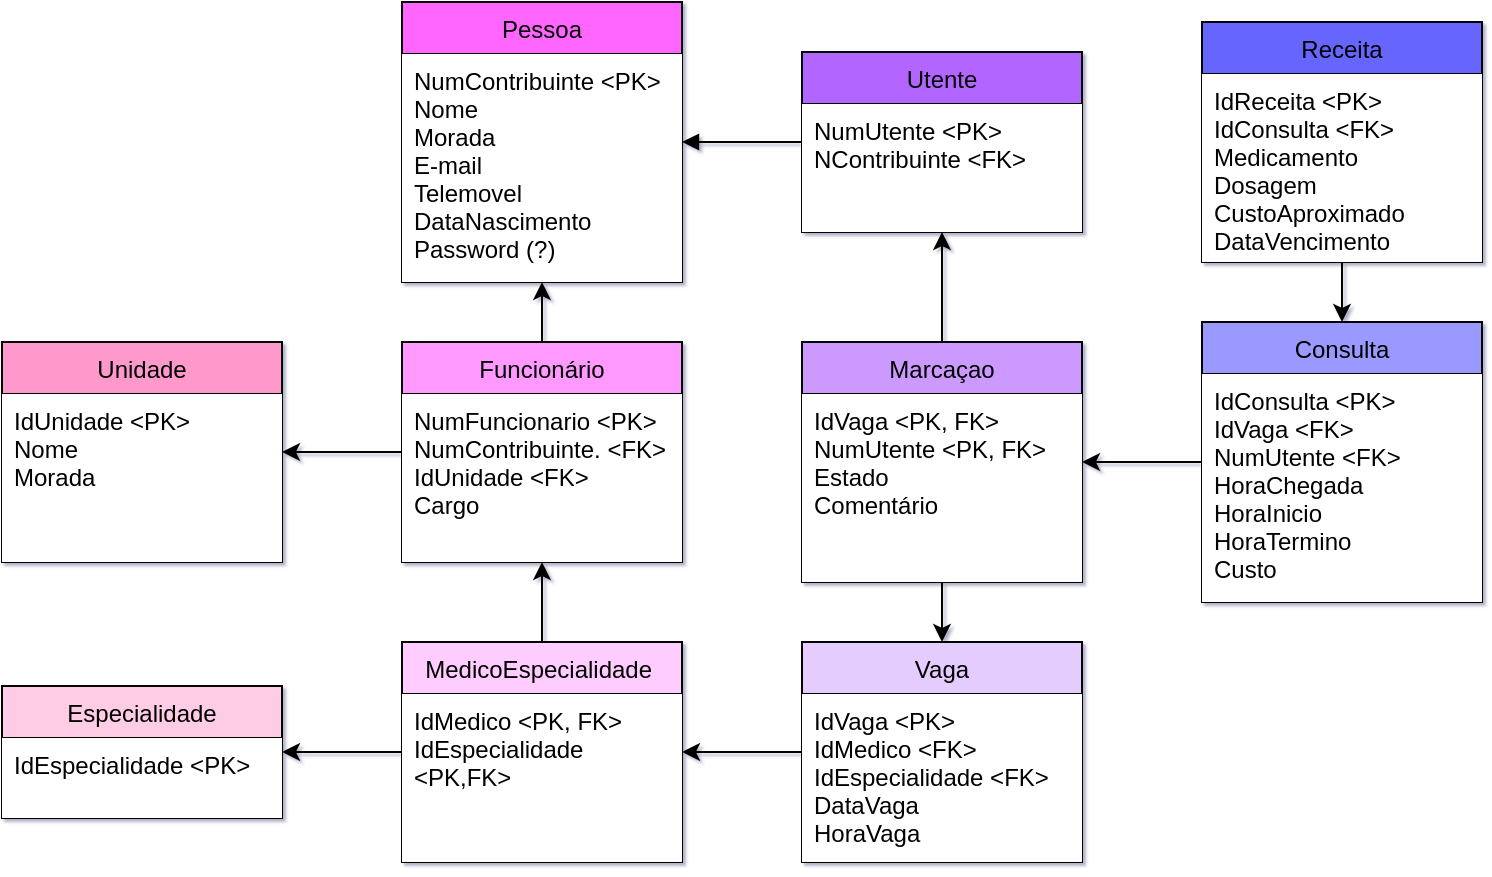 <mxfile version="14.3.1" type="device"><diagram id="Q9BZDId7n0OVeMf43CLv" name="Page-1"><mxGraphModel dx="868" dy="434" grid="1" gridSize="10" guides="1" tooltips="1" connect="1" arrows="1" fold="1" page="1" pageScale="1" pageWidth="827" pageHeight="1169" background="#ffffff" math="0" shadow="1"><root><mxCell id="0"/><mxCell id="1" parent="0"/><mxCell id="XakfCyKVf9jlZDZjN3ip-11" style="edgeStyle=orthogonalEdgeStyle;rounded=0;orthogonalLoop=1;jettySize=auto;html=1;entryX=0.5;entryY=0;entryDx=0;entryDy=0;endArrow=none;endFill=0;startArrow=classic;startFill=1;" parent="1" source="XakfCyKVf9jlZDZjN3ip-2" target="XakfCyKVf9jlZDZjN3ip-6" edge="1"><mxGeometry relative="1" as="geometry"/></mxCell><mxCell id="XakfCyKVf9jlZDZjN3ip-13" style="edgeStyle=orthogonalEdgeStyle;rounded=0;orthogonalLoop=1;jettySize=auto;html=1;entryX=0;entryY=0.5;entryDx=0;entryDy=0;endArrow=none;endFill=0;startArrow=block;startFill=1;" parent="1" source="XakfCyKVf9jlZDZjN3ip-2" target="XakfCyKVf9jlZDZjN3ip-8" edge="1"><mxGeometry relative="1" as="geometry"/></mxCell><mxCell id="XakfCyKVf9jlZDZjN3ip-2" value="Pessoa" style="swimlane;fontStyle=0;childLayout=stackLayout;horizontal=1;startSize=26;horizontalStack=0;resizeParent=1;resizeParentMax=0;resizeLast=0;collapsible=1;marginBottom=0;fillColor=#FF66FF;" parent="1" vertex="1"><mxGeometry x="760" y="60" width="140" height="140" as="geometry"/></mxCell><mxCell id="XakfCyKVf9jlZDZjN3ip-5" value="NumContribuinte &lt;PK&gt;&#10;Nome&#10;Morada&#10;E-mail&#10;Telemovel&#10;DataNascimento&#10;Password (?)" style="text;strokeColor=none;align=left;verticalAlign=top;spacingLeft=4;spacingRight=4;overflow=hidden;rotatable=0;points=[[0,0.5],[1,0.5]];portConstraint=eastwest;fillColor=#ffffff;" parent="XakfCyKVf9jlZDZjN3ip-2" vertex="1"><mxGeometry y="26" width="140" height="114" as="geometry"/></mxCell><mxCell id="XakfCyKVf9jlZDZjN3ip-6" value="Funcionário" style="swimlane;fontStyle=0;childLayout=stackLayout;horizontal=1;startSize=26;horizontalStack=0;resizeParent=1;resizeParentMax=0;resizeLast=0;collapsible=1;marginBottom=0;fillColor=#FF99FF;" parent="1" vertex="1"><mxGeometry x="760" y="230" width="140" height="110" as="geometry"/></mxCell><mxCell id="XakfCyKVf9jlZDZjN3ip-7" value="NumFuncionario &lt;PK&gt;&#10;NumContribuinte. &lt;FK&gt;&#10;IdUnidade &lt;FK&gt;&#10;Cargo" style="text;strokeColor=none;align=left;verticalAlign=top;spacingLeft=4;spacingRight=4;overflow=hidden;rotatable=0;points=[[0,0.5],[1,0.5]];portConstraint=eastwest;fillColor=#ffffff;" parent="XakfCyKVf9jlZDZjN3ip-6" vertex="1"><mxGeometry y="26" width="140" height="84" as="geometry"/></mxCell><mxCell id="XakfCyKVf9jlZDZjN3ip-8" value="Utente" style="swimlane;fontStyle=0;childLayout=stackLayout;horizontal=1;startSize=26;horizontalStack=0;resizeParent=1;resizeParentMax=0;resizeLast=0;collapsible=1;marginBottom=0;fillColor=#B266FF;" parent="1" vertex="1"><mxGeometry x="960" y="85" width="140" height="90" as="geometry"/></mxCell><mxCell id="XakfCyKVf9jlZDZjN3ip-9" value="NumUtente &lt;PK&gt;&#10;NContribuinte &lt;FK&gt;&#10;" style="text;strokeColor=none;align=left;verticalAlign=top;spacingLeft=4;spacingRight=4;overflow=hidden;rotatable=0;points=[[0,0.5],[1,0.5]];portConstraint=eastwest;fillColor=#ffffff;" parent="XakfCyKVf9jlZDZjN3ip-8" vertex="1"><mxGeometry y="26" width="140" height="64" as="geometry"/></mxCell><mxCell id="XakfCyKVf9jlZDZjN3ip-80" style="edgeStyle=orthogonalEdgeStyle;rounded=0;orthogonalLoop=1;jettySize=auto;html=1;entryX=1;entryY=0.5;entryDx=0;entryDy=0;startArrow=none;startFill=0;endArrow=classic;endFill=1;" parent="1" source="XakfCyKVf9jlZDZjN3ip-14" target="XakfCyKVf9jlZDZjN3ip-73" edge="1"><mxGeometry relative="1" as="geometry"/></mxCell><mxCell id="XakfCyKVf9jlZDZjN3ip-14" value="Consulta" style="swimlane;fontStyle=0;childLayout=stackLayout;horizontal=1;startSize=26;horizontalStack=0;resizeParent=1;resizeParentMax=0;resizeLast=0;collapsible=1;marginBottom=0;fillColor=#9999FF;" parent="1" vertex="1"><mxGeometry x="1160" y="220" width="140" height="140" as="geometry"/></mxCell><mxCell id="XakfCyKVf9jlZDZjN3ip-15" value="IdConsulta &lt;PK&gt;&#10;IdVaga &lt;FK&gt;&#10;NumUtente &lt;FK&gt;&#10;HoraChegada &#10;HoraInicio&#10;HoraTermino&#10;Custo" style="text;strokeColor=none;align=left;verticalAlign=top;spacingLeft=4;spacingRight=4;overflow=hidden;rotatable=0;points=[[0,0.5],[1,0.5]];portConstraint=eastwest;fillColor=#ffffff;" parent="XakfCyKVf9jlZDZjN3ip-14" vertex="1"><mxGeometry y="26" width="140" height="114" as="geometry"/></mxCell><mxCell id="XakfCyKVf9jlZDZjN3ip-21" style="edgeStyle=orthogonalEdgeStyle;rounded=0;orthogonalLoop=1;jettySize=auto;html=1;startArrow=none;startFill=0;endArrow=classic;endFill=1;" parent="1" source="XakfCyKVf9jlZDZjN3ip-19" target="XakfCyKVf9jlZDZjN3ip-6" edge="1"><mxGeometry relative="1" as="geometry"/></mxCell><mxCell id="XakfCyKVf9jlZDZjN3ip-72" style="edgeStyle=orthogonalEdgeStyle;rounded=0;orthogonalLoop=1;jettySize=auto;html=1;startArrow=classic;startFill=1;endArrow=none;endFill=0;" parent="1" source="XakfCyKVf9jlZDZjN3ip-19" target="XakfCyKVf9jlZDZjN3ip-68" edge="1"><mxGeometry relative="1" as="geometry"/></mxCell><mxCell id="XakfCyKVf9jlZDZjN3ip-19" value="MedicoEspecialidade " style="swimlane;fontStyle=0;childLayout=stackLayout;horizontal=1;startSize=26;horizontalStack=0;resizeParent=1;resizeParentMax=0;resizeLast=0;collapsible=1;marginBottom=0;fillColor=#FFCCFF;" parent="1" vertex="1"><mxGeometry x="760" y="380" width="140" height="110" as="geometry"/></mxCell><mxCell id="XakfCyKVf9jlZDZjN3ip-20" value="IdMedico &lt;PK, FK&gt;&#10;IdEspecialidade &#10;&lt;PK,FK&gt;" style="text;strokeColor=none;align=left;verticalAlign=top;spacingLeft=4;spacingRight=4;overflow=hidden;rotatable=0;points=[[0,0.5],[1,0.5]];portConstraint=eastwest;fillColor=#ffffff;" parent="XakfCyKVf9jlZDZjN3ip-19" vertex="1"><mxGeometry y="26" width="140" height="84" as="geometry"/></mxCell><mxCell id="XakfCyKVf9jlZDZjN3ip-71" style="edgeStyle=orthogonalEdgeStyle;rounded=0;orthogonalLoop=1;jettySize=auto;html=1;startArrow=classic;startFill=1;endArrow=none;endFill=0;" parent="1" source="XakfCyKVf9jlZDZjN3ip-22" target="XakfCyKVf9jlZDZjN3ip-19" edge="1"><mxGeometry relative="1" as="geometry"/></mxCell><mxCell id="XakfCyKVf9jlZDZjN3ip-22" value="Especialidade" style="swimlane;fontStyle=0;childLayout=stackLayout;horizontal=1;startSize=26;horizontalStack=0;resizeParent=1;resizeParentMax=0;resizeLast=0;collapsible=1;marginBottom=0;fillColor=#FFCCE6;" parent="1" vertex="1"><mxGeometry x="560" y="402" width="140" height="66" as="geometry"/></mxCell><mxCell id="XakfCyKVf9jlZDZjN3ip-23" value="IdEspecialidade &lt;PK&gt;" style="text;strokeColor=none;align=left;verticalAlign=top;spacingLeft=4;spacingRight=4;overflow=hidden;rotatable=0;points=[[0,0.5],[1,0.5]];portConstraint=eastwest;fillColor=#ffffff;" parent="XakfCyKVf9jlZDZjN3ip-22" vertex="1"><mxGeometry y="26" width="140" height="40" as="geometry"/></mxCell><mxCell id="XakfCyKVf9jlZDZjN3ip-28" style="edgeStyle=orthogonalEdgeStyle;rounded=0;orthogonalLoop=1;jettySize=auto;html=1;startArrow=classic;startFill=1;endArrow=none;endFill=0;" parent="1" source="XakfCyKVf9jlZDZjN3ip-26" target="XakfCyKVf9jlZDZjN3ip-6" edge="1"><mxGeometry relative="1" as="geometry"/></mxCell><mxCell id="XakfCyKVf9jlZDZjN3ip-26" value="Unidade" style="swimlane;fontStyle=0;childLayout=stackLayout;horizontal=1;startSize=26;horizontalStack=0;resizeParent=1;resizeParentMax=0;resizeLast=0;collapsible=1;marginBottom=0;fillColor=#FF99CC;" parent="1" vertex="1"><mxGeometry x="560" y="230" width="140" height="110" as="geometry"/></mxCell><mxCell id="XakfCyKVf9jlZDZjN3ip-27" value="IdUnidade &lt;PK&gt;&#10;Nome&#10;Morada&#10;" style="text;strokeColor=none;align=left;verticalAlign=top;spacingLeft=4;spacingRight=4;overflow=hidden;rotatable=0;points=[[0,0.5],[1,0.5]];portConstraint=eastwest;fillColor=#ffffff;" parent="XakfCyKVf9jlZDZjN3ip-26" vertex="1"><mxGeometry y="26" width="140" height="84" as="geometry"/></mxCell><mxCell id="XakfCyKVf9jlZDZjN3ip-68" value="Vaga" style="swimlane;fontStyle=0;childLayout=stackLayout;horizontal=1;startSize=26;horizontalStack=0;resizeParent=1;resizeParentMax=0;resizeLast=0;collapsible=1;marginBottom=0;fillColor=#E5CCFF;" parent="1" vertex="1"><mxGeometry x="960" y="380" width="140" height="110" as="geometry"/></mxCell><mxCell id="XakfCyKVf9jlZDZjN3ip-69" value="IdVaga &lt;PK&gt;&#10;IdMedico &lt;FK&gt;&#10;IdEspecialidade &lt;FK&gt;&#10;DataVaga&#10;HoraVaga" style="text;strokeColor=none;align=left;verticalAlign=top;spacingLeft=4;spacingRight=4;overflow=hidden;rotatable=0;points=[[0,0.5],[1,0.5]];portConstraint=eastwest;fillColor=#ffffff;" parent="XakfCyKVf9jlZDZjN3ip-68" vertex="1"><mxGeometry y="26" width="140" height="84" as="geometry"/></mxCell><mxCell id="XakfCyKVf9jlZDZjN3ip-75" style="edgeStyle=orthogonalEdgeStyle;rounded=0;orthogonalLoop=1;jettySize=auto;html=1;startArrow=none;startFill=0;endArrow=classic;endFill=1;" parent="1" source="XakfCyKVf9jlZDZjN3ip-73" target="XakfCyKVf9jlZDZjN3ip-8" edge="1"><mxGeometry relative="1" as="geometry"><mxPoint x="1028" y="195" as="targetPoint"/></mxGeometry></mxCell><mxCell id="XakfCyKVf9jlZDZjN3ip-76" style="edgeStyle=orthogonalEdgeStyle;rounded=0;orthogonalLoop=1;jettySize=auto;html=1;startArrow=none;startFill=0;endArrow=classic;endFill=1;" parent="1" source="XakfCyKVf9jlZDZjN3ip-73" target="XakfCyKVf9jlZDZjN3ip-68" edge="1"><mxGeometry relative="1" as="geometry"/></mxCell><mxCell id="XakfCyKVf9jlZDZjN3ip-73" value="Marcaçao" style="swimlane;fontStyle=0;childLayout=stackLayout;horizontal=1;startSize=26;horizontalStack=0;resizeParent=1;resizeParentMax=0;resizeLast=0;collapsible=1;marginBottom=0;fillColor=#CC99FF;" parent="1" vertex="1"><mxGeometry x="960" y="230" width="140" height="120" as="geometry"/></mxCell><mxCell id="XakfCyKVf9jlZDZjN3ip-74" value="IdVaga &lt;PK, FK&gt;&#10;NumUtente &lt;PK, FK&gt;&#10;Estado&#10;Comentário" style="text;strokeColor=none;align=left;verticalAlign=top;spacingLeft=4;spacingRight=4;overflow=hidden;rotatable=0;points=[[0,0.5],[1,0.5]];portConstraint=eastwest;fillColor=#ffffff;" parent="XakfCyKVf9jlZDZjN3ip-73" vertex="1"><mxGeometry y="26" width="140" height="94" as="geometry"/></mxCell><mxCell id="XakfCyKVf9jlZDZjN3ip-81" style="edgeStyle=orthogonalEdgeStyle;rounded=0;orthogonalLoop=1;jettySize=auto;html=1;startArrow=none;startFill=0;endArrow=classic;endFill=1;" parent="1" source="XakfCyKVf9jlZDZjN3ip-78" target="XakfCyKVf9jlZDZjN3ip-14" edge="1"><mxGeometry relative="1" as="geometry"/></mxCell><mxCell id="XakfCyKVf9jlZDZjN3ip-78" value="Receita" style="swimlane;fontStyle=0;childLayout=stackLayout;horizontal=1;startSize=26;horizontalStack=0;resizeParent=1;resizeParentMax=0;resizeLast=0;collapsible=1;marginBottom=0;fillColor=#6666FF;" parent="1" vertex="1"><mxGeometry x="1160" y="70" width="140" height="120" as="geometry"/></mxCell><mxCell id="XakfCyKVf9jlZDZjN3ip-79" value="IdReceita &lt;PK&gt; &#10;IdConsulta &lt;FK&gt;&#10;Medicamento&#10;Dosagem&#10;CustoAproximado&#10;DataVencimento" style="text;strokeColor=none;align=left;verticalAlign=top;spacingLeft=4;spacingRight=4;overflow=hidden;rotatable=0;points=[[0,0.5],[1,0.5]];portConstraint=eastwest;fillColor=#ffffff;" parent="XakfCyKVf9jlZDZjN3ip-78" vertex="1"><mxGeometry y="26" width="140" height="94" as="geometry"/></mxCell></root></mxGraphModel></diagram></mxfile>